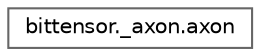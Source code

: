 digraph "Graphical Class Hierarchy"
{
 // LATEX_PDF_SIZE
  bgcolor="transparent";
  edge [fontname=Helvetica,fontsize=10,labelfontname=Helvetica,labelfontsize=10];
  node [fontname=Helvetica,fontsize=10,shape=box,height=0.2,width=0.4];
  rankdir="LR";
  Node0 [label="bittensor._axon.axon",height=0.2,width=0.4,color="grey40", fillcolor="white", style="filled",URL="$classbittensor_1_1__axon_1_1axon.html",tooltip=" "];
}
